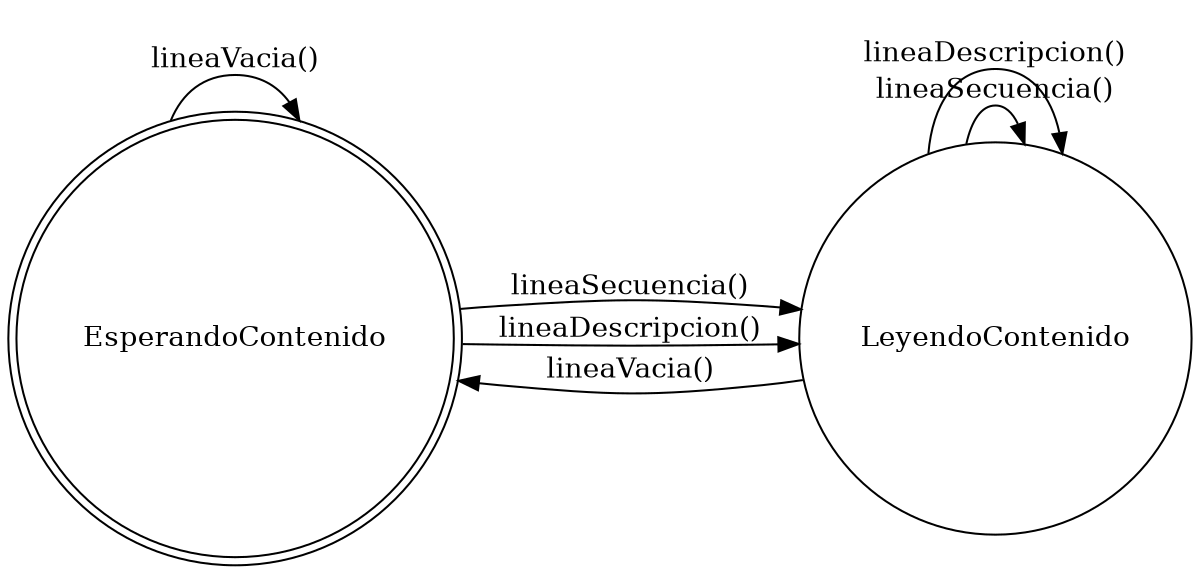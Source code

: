 digraph finite_state_machine {
	rankdir=LR;
	size="8,5"
	node [shape = doublecircle]; EsperandoContenido;
	node [shape = circle];
	EsperandoContenido -> LeyendoContenido   [ label = "lineaSecuencia()" ];
	EsperandoContenido -> LeyendoContenido   [ label = "lineaDescripcion()" ];
	LeyendoContenido   -> EsperandoContenido [ label = "lineaVacia()" ];
	EsperandoContenido -> EsperandoContenido [ label = "lineaVacia()" ];
	LeyendoContenido -> LeyendoContenido [ label = "lineaSecuencia()" ];
	LeyendoContenido -> LeyendoContenido [ label = "lineaDescripcion()" ];
}

